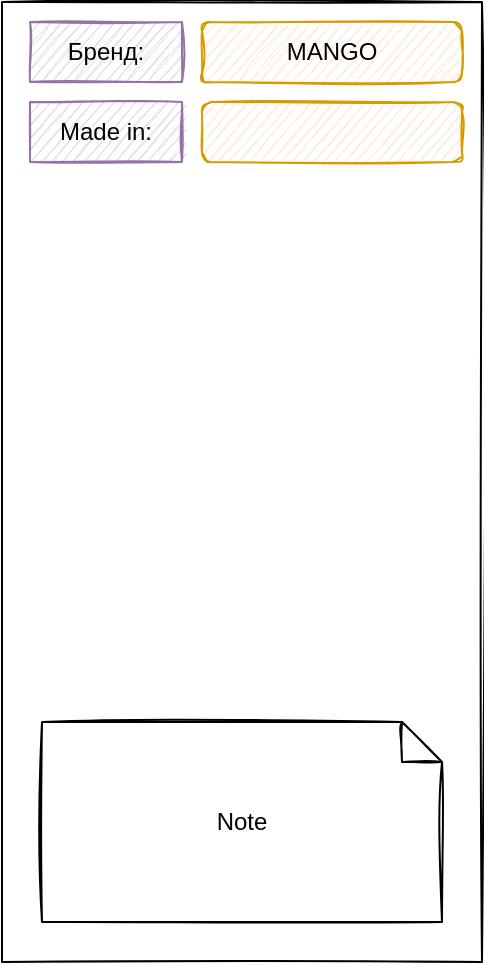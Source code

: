 <mxfile version="14.4.3" type="github">
  <diagram id="QO0TOcYqyTY8CtWTL1_r" name="Page-1">
    <mxGraphModel dx="946" dy="620" grid="1" gridSize="10" guides="1" tooltips="1" connect="1" arrows="1" fold="1" page="1" pageScale="1" pageWidth="827" pageHeight="1169" math="0" shadow="0">
      <root>
        <mxCell id="0" />
        <mxCell id="1" parent="0" />
        <mxCell id="4j5Vw-Ui23RAjlFMlg0W-5" value="" style="rounded=0;whiteSpace=wrap;html=1;glass=0;shadow=0;sketch=1;" vertex="1" parent="1">
          <mxGeometry x="280" y="40" width="240" height="480" as="geometry" />
        </mxCell>
        <mxCell id="4j5Vw-Ui23RAjlFMlg0W-6" value="Бренд:" style="rounded=0;whiteSpace=wrap;html=1;shadow=0;glass=0;sketch=1;fillColor=#e1d5e7;strokeColor=#9673a6;" vertex="1" parent="1">
          <mxGeometry x="294" y="50" width="76" height="30" as="geometry" />
        </mxCell>
        <mxCell id="4j5Vw-Ui23RAjlFMlg0W-7" value="MANGO" style="rounded=1;whiteSpace=wrap;html=1;shadow=0;glass=0;sketch=1;fillColor=#ffe6cc;strokeColor=#d79b00;" vertex="1" parent="1">
          <mxGeometry x="380" y="50" width="130" height="30" as="geometry" />
        </mxCell>
        <mxCell id="4j5Vw-Ui23RAjlFMlg0W-8" value="Made in:" style="rounded=0;whiteSpace=wrap;html=1;shadow=0;glass=0;sketch=1;fillColor=#e1d5e7;strokeColor=#9673a6;" vertex="1" parent="1">
          <mxGeometry x="294" y="90" width="76" height="30" as="geometry" />
        </mxCell>
        <mxCell id="4j5Vw-Ui23RAjlFMlg0W-9" value="" style="rounded=1;whiteSpace=wrap;html=1;shadow=0;glass=0;sketch=1;fillColor=#ffe6cc;strokeColor=#d79b00;" vertex="1" parent="1">
          <mxGeometry x="380" y="90" width="130" height="30" as="geometry" />
        </mxCell>
        <mxCell id="4j5Vw-Ui23RAjlFMlg0W-11" value="Note" style="shape=note;size=20;whiteSpace=wrap;html=1;rounded=0;shadow=0;glass=0;sketch=1;" vertex="1" parent="1">
          <mxGeometry x="300" y="400" width="200" height="100" as="geometry" />
        </mxCell>
      </root>
    </mxGraphModel>
  </diagram>
</mxfile>
